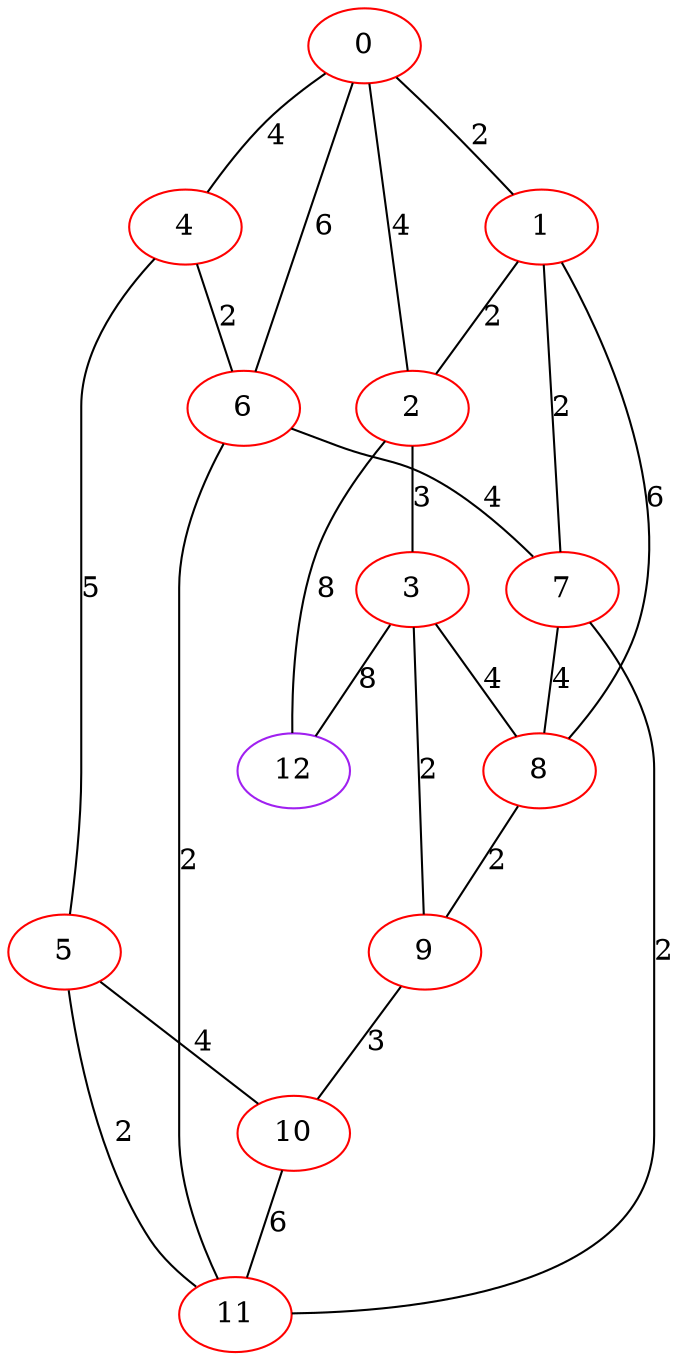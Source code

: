 graph "" {
0 [color=red, weight=1];
1 [color=red, weight=1];
2 [color=red, weight=1];
3 [color=red, weight=1];
4 [color=red, weight=1];
5 [color=red, weight=1];
6 [color=red, weight=1];
7 [color=red, weight=1];
8 [color=red, weight=1];
9 [color=red, weight=1];
10 [color=red, weight=1];
11 [color=red, weight=1];
12 [color=purple, weight=4];
0 -- 1  [key=0, label=2];
0 -- 2  [key=0, label=4];
0 -- 4  [key=0, label=4];
0 -- 6  [key=0, label=6];
1 -- 8  [key=0, label=6];
1 -- 2  [key=0, label=2];
1 -- 7  [key=0, label=2];
2 -- 3  [key=0, label=3];
2 -- 12  [key=0, label=8];
3 -- 8  [key=0, label=4];
3 -- 9  [key=0, label=2];
3 -- 12  [key=0, label=8];
4 -- 5  [key=0, label=5];
4 -- 6  [key=0, label=2];
5 -- 10  [key=0, label=4];
5 -- 11  [key=0, label=2];
6 -- 11  [key=0, label=2];
6 -- 7  [key=0, label=4];
7 -- 8  [key=0, label=4];
7 -- 11  [key=0, label=2];
8 -- 9  [key=0, label=2];
9 -- 10  [key=0, label=3];
10 -- 11  [key=0, label=6];
}
